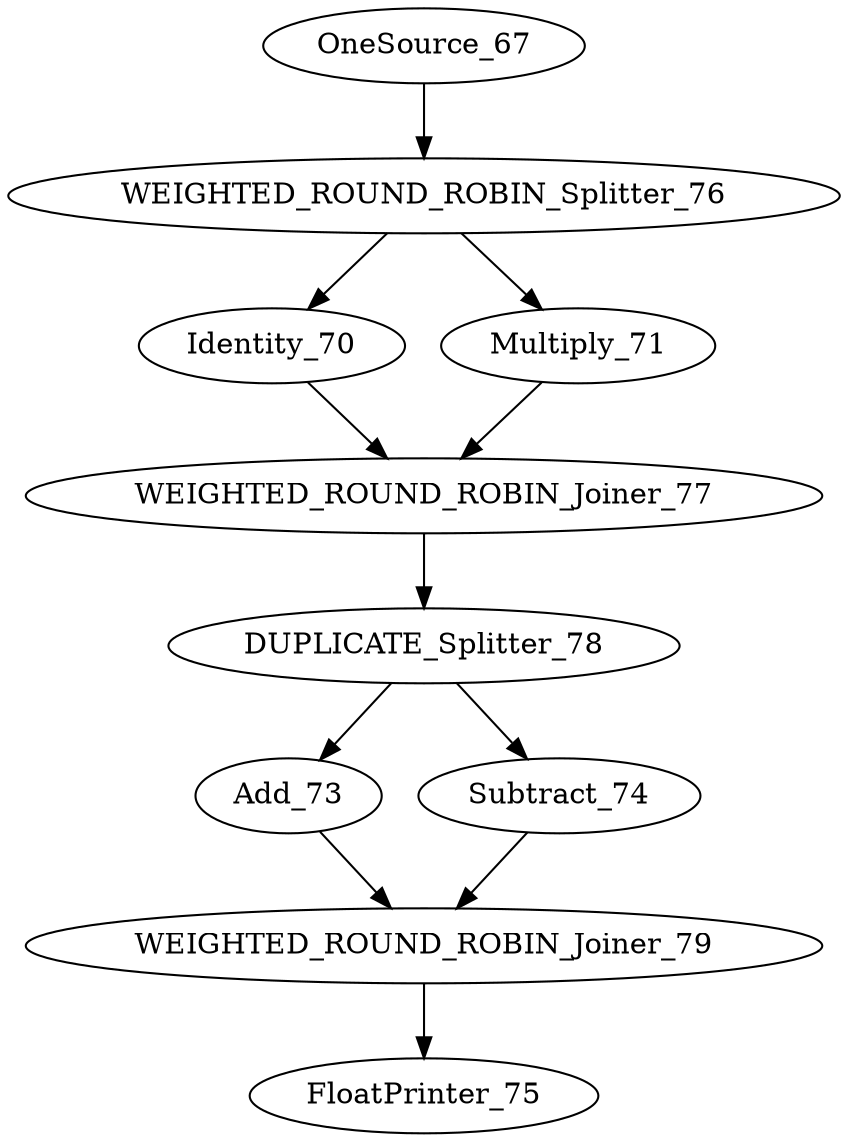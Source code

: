 digraph FFT4_92 {
node0 [label="OneSource_67", push="2", pop="0", peek="0", pushType="float", popType="void", peekType="void", codeSize="6 b", stackSize="0 b", work="3"];
node1 [label="WEIGHTED_ROUND_ROBIN_Splitter_76", push="2", pop="2", peek="0", pushType="float", popType="float", peekType="void", codeSize="30 b", stackSize="32 b", work="0"];
node0 -> node1;
node2 [label="Identity_70", push="1", pop="1", peek="1", pushType="float", popType="float", peekType="float", codeSize="12 b", stackSize="32 b", work="6"];
node1 -> node2;
node3 [label="Multiply_71", push="1", pop="1", peek="1", pushType="float", popType="float", peekType="float", codeSize="17 b", stackSize="0 b", work="8"];
node1 -> node3;
node4 [label="WEIGHTED_ROUND_ROBIN_Joiner_77", push="2", pop="2", peek="0", pushType="float", popType="float", peekType="void", codeSize="30 b", stackSize="32 b", work="0"];
node2 -> node4;
node3 -> node4;
node5 [label="DUPLICATE_Splitter_78", push="2", pop="2", peek="0", pushType="float", popType="float", peekType="void", codeSize="24 b", stackSize="64 b", work="0"];
node4 -> node5;
node6 [label="Add_73", push="1", pop="2", peek="2", pushType="float", popType="float", peekType="float", codeSize="43 b", stackSize="0 b", work="17"];
node5 -> node6;
node7 [label="Subtract_74", push="1", pop="2", peek="2", pushType="float", popType="float", peekType="float", codeSize="43 b", stackSize="0 b", work="17"];
node5 -> node7;
node8 [label="WEIGHTED_ROUND_ROBIN_Joiner_79", push="2", pop="2", peek="0", pushType="float", popType="float", peekType="void", codeSize="30 b", stackSize="32 b", work="0"];
node6 -> node8;
node7 -> node8;
node9 [label="FloatPrinter_75", push="0", pop="2", peek="2", pushType="void", popType="float", peekType="float", codeSize="16 b", stackSize="0 b", work="6"];
node8 -> node9;
}
